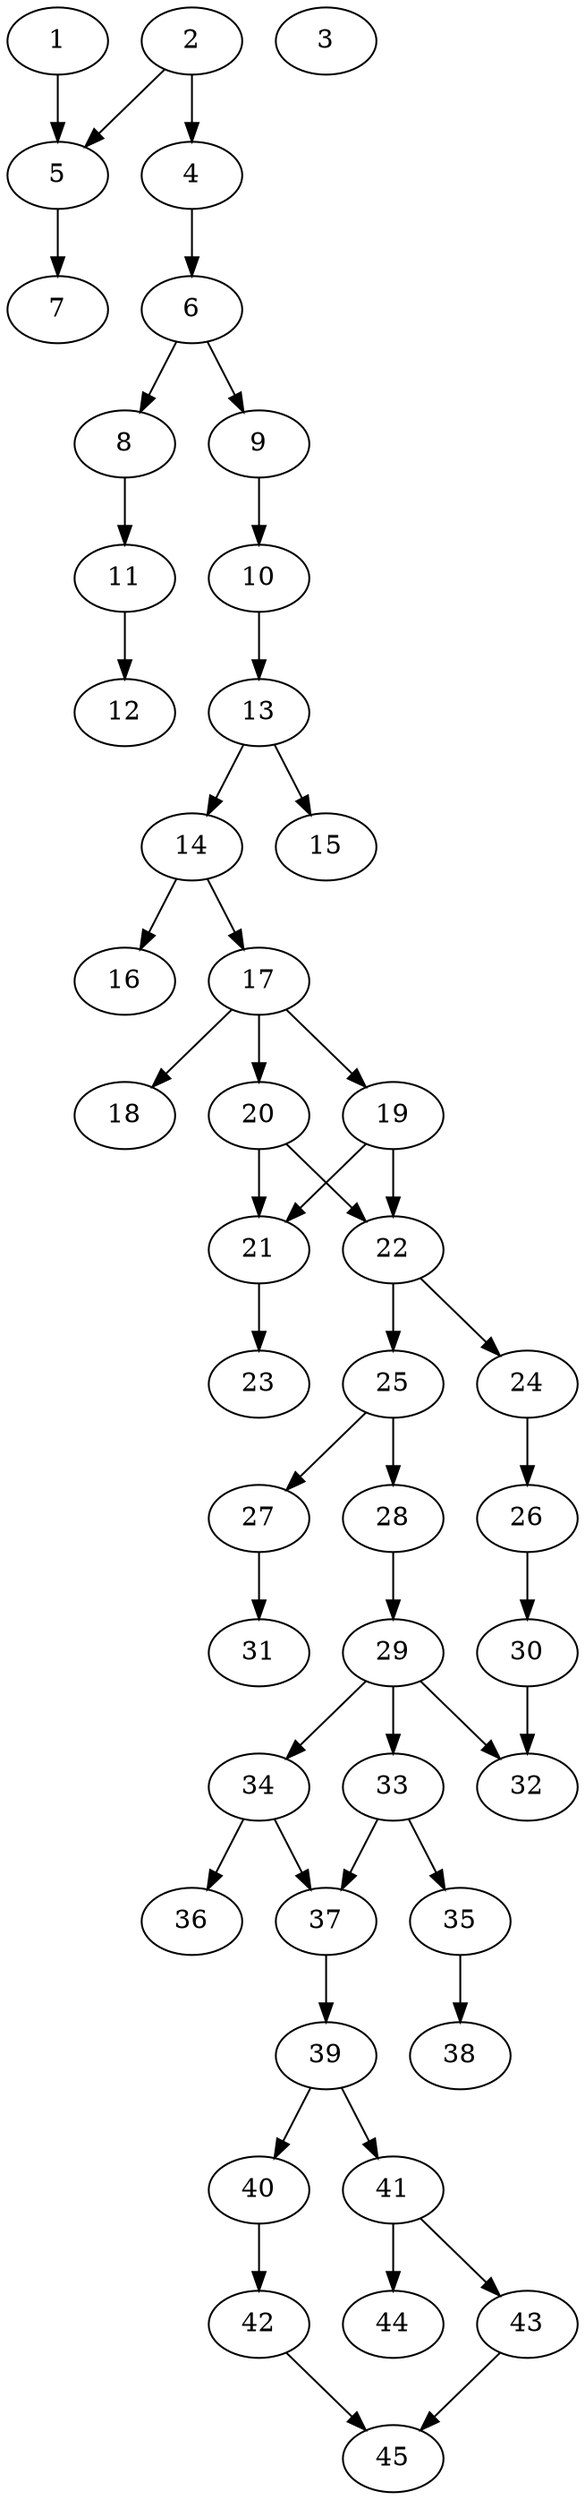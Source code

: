 // DAG automatically generated by daggen at Thu Oct  3 14:07:24 2019
// ./daggen --dot -n 45 --ccr 0.4 --fat 0.3 --regular 0.7 --density 0.5 --mindata 5242880 --maxdata 52428800 
digraph G {
  1 [size="69829120", alpha="0.05", expect_size="27931648"] 
  1 -> 5 [size ="27931648"]
  2 [size="97935360", alpha="0.15", expect_size="39174144"] 
  2 -> 4 [size ="39174144"]
  2 -> 5 [size ="39174144"]
  3 [size="52894720", alpha="0.01", expect_size="21157888"] 
  4 [size="23697920", alpha="0.09", expect_size="9479168"] 
  4 -> 6 [size ="9479168"]
  5 [size="86594560", alpha="0.16", expect_size="34637824"] 
  5 -> 7 [size ="34637824"]
  6 [size="126702080", alpha="0.04", expect_size="50680832"] 
  6 -> 8 [size ="50680832"]
  6 -> 9 [size ="50680832"]
  7 [size="51128320", alpha="0.16", expect_size="20451328"] 
  8 [size="83589120", alpha="0.07", expect_size="33435648"] 
  8 -> 11 [size ="33435648"]
  9 [size="49950720", alpha="0.02", expect_size="19980288"] 
  9 -> 10 [size ="19980288"]
  10 [size="85926400", alpha="0.17", expect_size="34370560"] 
  10 -> 13 [size ="34370560"]
  11 [size="55966720", alpha="0.06", expect_size="22386688"] 
  11 -> 12 [size ="22386688"]
  12 [size="88202240", alpha="0.14", expect_size="35280896"] 
  13 [size="55795200", alpha="0.09", expect_size="22318080"] 
  13 -> 14 [size ="22318080"]
  13 -> 15 [size ="22318080"]
  14 [size="63375360", alpha="0.08", expect_size="25350144"] 
  14 -> 16 [size ="25350144"]
  14 -> 17 [size ="25350144"]
  15 [size="117135360", alpha="0.16", expect_size="46854144"] 
  16 [size="96296960", alpha="0.13", expect_size="38518784"] 
  17 [size="121308160", alpha="0.16", expect_size="48523264"] 
  17 -> 18 [size ="48523264"]
  17 -> 19 [size ="48523264"]
  17 -> 20 [size ="48523264"]
  18 [size="100559360", alpha="0.17", expect_size="40223744"] 
  19 [size="25067520", alpha="0.13", expect_size="10027008"] 
  19 -> 21 [size ="10027008"]
  19 -> 22 [size ="10027008"]
  20 [size="39569920", alpha="0.17", expect_size="15827968"] 
  20 -> 21 [size ="15827968"]
  20 -> 22 [size ="15827968"]
  21 [size="24184320", alpha="0.10", expect_size="9673728"] 
  21 -> 23 [size ="9673728"]
  22 [size="60664320", alpha="0.18", expect_size="24265728"] 
  22 -> 24 [size ="24265728"]
  22 -> 25 [size ="24265728"]
  23 [size="25254400", alpha="0.13", expect_size="10101760"] 
  24 [size="77460480", alpha="0.09", expect_size="30984192"] 
  24 -> 26 [size ="30984192"]
  25 [size="123550720", alpha="0.18", expect_size="49420288"] 
  25 -> 27 [size ="49420288"]
  25 -> 28 [size ="49420288"]
  26 [size="99983360", alpha="0.06", expect_size="39993344"] 
  26 -> 30 [size ="39993344"]
  27 [size="61207040", alpha="0.01", expect_size="24482816"] 
  27 -> 31 [size ="24482816"]
  28 [size="35002880", alpha="0.07", expect_size="14001152"] 
  28 -> 29 [size ="14001152"]
  29 [size="15078400", alpha="0.20", expect_size="6031360"] 
  29 -> 32 [size ="6031360"]
  29 -> 33 [size ="6031360"]
  29 -> 34 [size ="6031360"]
  30 [size="91338240", alpha="0.05", expect_size="36535296"] 
  30 -> 32 [size ="36535296"]
  31 [size="72401920", alpha="0.17", expect_size="28960768"] 
  32 [size="14991360", alpha="0.03", expect_size="5996544"] 
  33 [size="121899520", alpha="0.15", expect_size="48759808"] 
  33 -> 35 [size ="48759808"]
  33 -> 37 [size ="48759808"]
  34 [size="79016960", alpha="0.16", expect_size="31606784"] 
  34 -> 36 [size ="31606784"]
  34 -> 37 [size ="31606784"]
  35 [size="14906880", alpha="0.14", expect_size="5962752"] 
  35 -> 38 [size ="5962752"]
  36 [size="121018880", alpha="0.07", expect_size="48407552"] 
  37 [size="39093760", alpha="0.18", expect_size="15637504"] 
  37 -> 39 [size ="15637504"]
  38 [size="43082240", alpha="0.04", expect_size="17232896"] 
  39 [size="85501440", alpha="0.11", expect_size="34200576"] 
  39 -> 40 [size ="34200576"]
  39 -> 41 [size ="34200576"]
  40 [size="85235200", alpha="0.04", expect_size="34094080"] 
  40 -> 42 [size ="34094080"]
  41 [size="115100160", alpha="0.18", expect_size="46040064"] 
  41 -> 43 [size ="46040064"]
  41 -> 44 [size ="46040064"]
  42 [size="99991040", alpha="0.00", expect_size="39996416"] 
  42 -> 45 [size ="39996416"]
  43 [size="115008000", alpha="0.04", expect_size="46003200"] 
  43 -> 45 [size ="46003200"]
  44 [size="84874240", alpha="0.20", expect_size="33949696"] 
  45 [size="59855360", alpha="0.14", expect_size="23942144"] 
}
